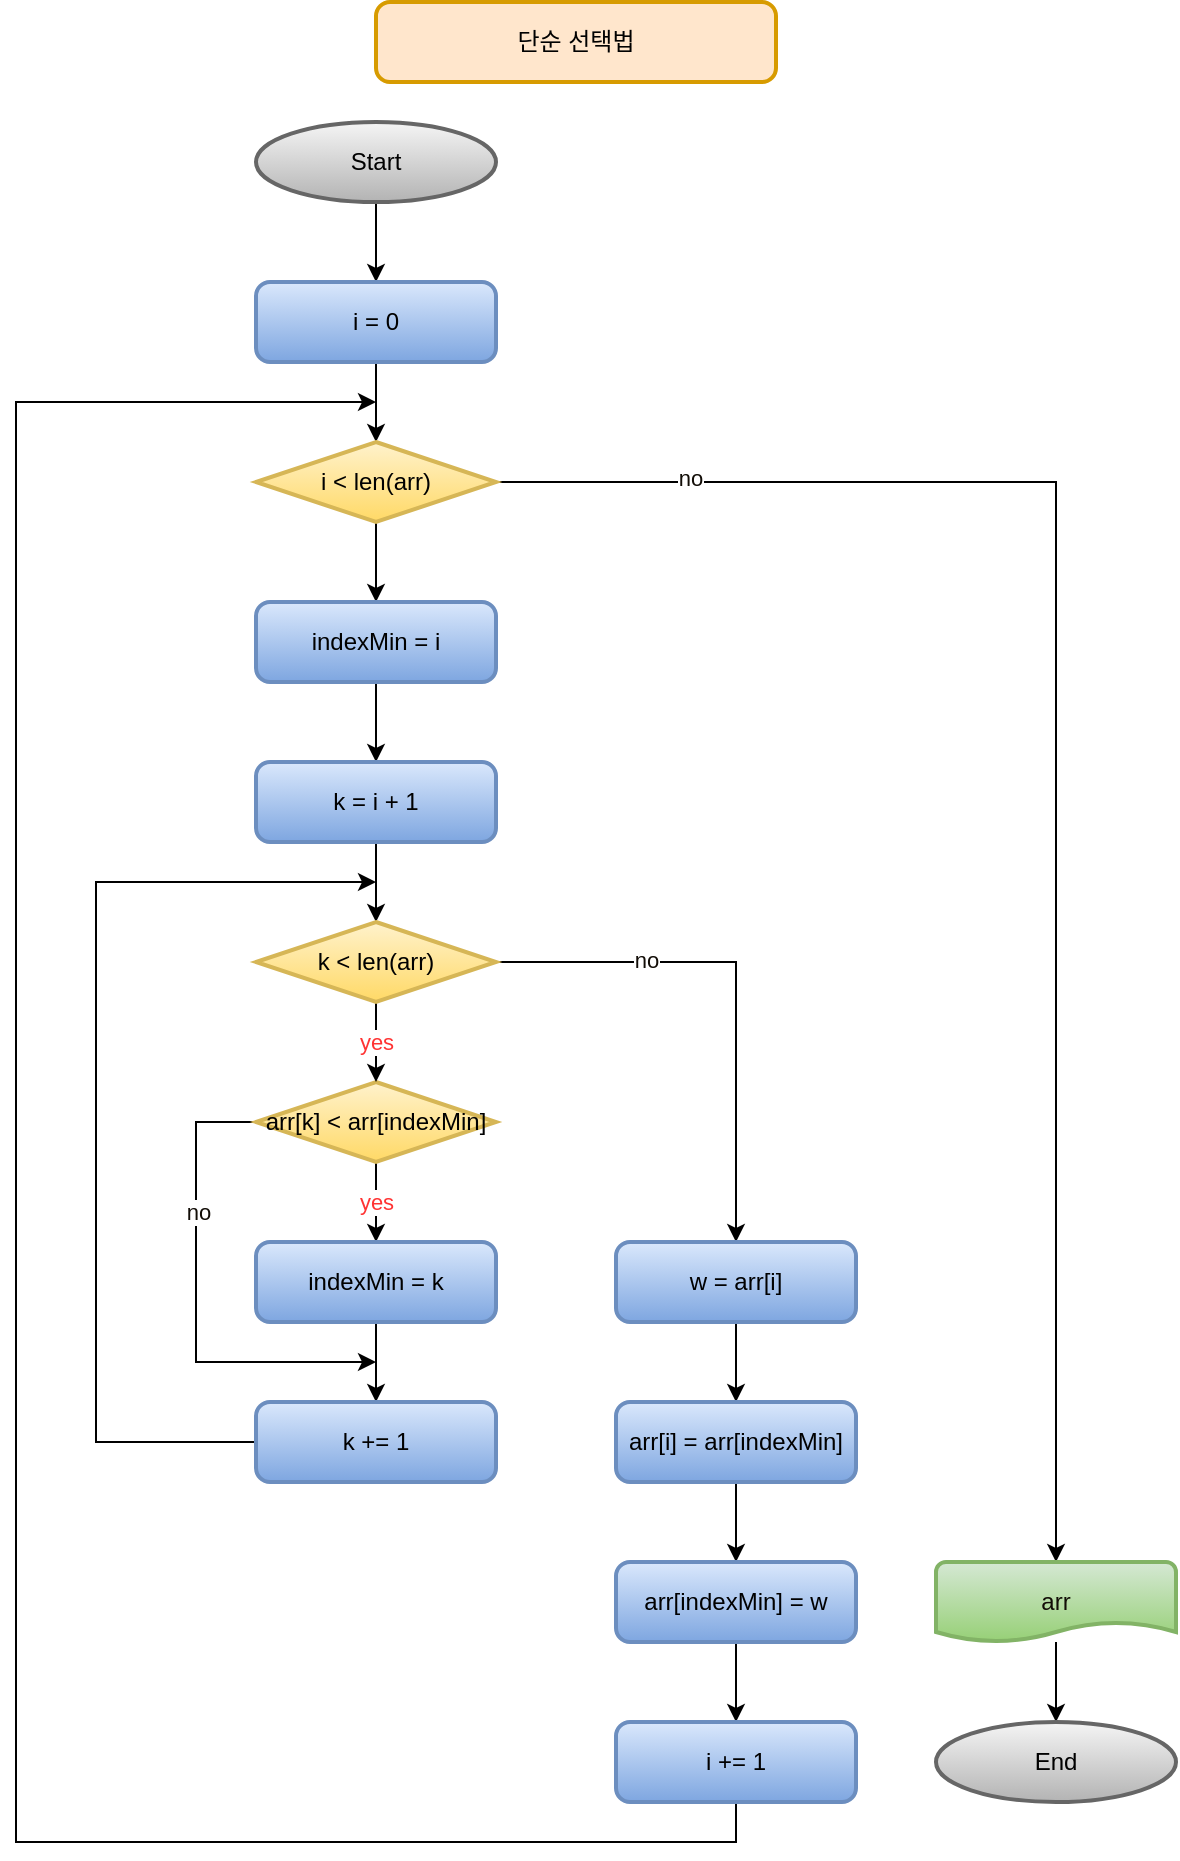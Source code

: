 <mxfile version="16.5.1" type="device"><diagram id="wstwjoouZgsZWlq6g0ra" name="페이지-1"><mxGraphModel dx="1038" dy="649" grid="1" gridSize="10" guides="1" tooltips="1" connect="1" arrows="1" fold="1" page="1" pageScale="1" pageWidth="827" pageHeight="1169" math="0" shadow="0"><root><mxCell id="0"/><mxCell id="1" parent="0"/><mxCell id="zkJUL7Xq7W9ptNPM-zfA-1" value="단순 선택법" style="rounded=1;whiteSpace=wrap;html=1;absoluteArcSize=1;arcSize=14;strokeWidth=2;fillColor=#ffe6cc;strokeColor=#d79b00;" vertex="1" parent="1"><mxGeometry x="320" y="20" width="200" height="40" as="geometry"/></mxCell><mxCell id="zkJUL7Xq7W9ptNPM-zfA-11" style="edgeStyle=orthogonalEdgeStyle;rounded=0;orthogonalLoop=1;jettySize=auto;html=1;entryX=0.5;entryY=0;entryDx=0;entryDy=0;" edge="1" parent="1" source="zkJUL7Xq7W9ptNPM-zfA-2" target="zkJUL7Xq7W9ptNPM-zfA-3"><mxGeometry relative="1" as="geometry"/></mxCell><mxCell id="zkJUL7Xq7W9ptNPM-zfA-2" value="Start" style="strokeWidth=2;html=1;shape=mxgraph.flowchart.start_2;whiteSpace=wrap;fillColor=#f5f5f5;gradientColor=#b3b3b3;strokeColor=#666666;" vertex="1" parent="1"><mxGeometry x="260" y="80" width="120" height="40" as="geometry"/></mxCell><mxCell id="zkJUL7Xq7W9ptNPM-zfA-12" style="edgeStyle=orthogonalEdgeStyle;rounded=0;orthogonalLoop=1;jettySize=auto;html=1;entryX=0.5;entryY=0;entryDx=0;entryDy=0;entryPerimeter=0;" edge="1" parent="1" source="zkJUL7Xq7W9ptNPM-zfA-3" target="zkJUL7Xq7W9ptNPM-zfA-4"><mxGeometry relative="1" as="geometry"/></mxCell><mxCell id="zkJUL7Xq7W9ptNPM-zfA-3" value="i = 0" style="rounded=1;whiteSpace=wrap;html=1;absoluteArcSize=1;arcSize=14;strokeWidth=2;fillColor=#dae8fc;gradientColor=#7ea6e0;strokeColor=#6c8ebf;" vertex="1" parent="1"><mxGeometry x="260" y="160" width="120" height="40" as="geometry"/></mxCell><mxCell id="zkJUL7Xq7W9ptNPM-zfA-13" style="edgeStyle=orthogonalEdgeStyle;rounded=0;orthogonalLoop=1;jettySize=auto;html=1;entryX=0.5;entryY=0;entryDx=0;entryDy=0;" edge="1" parent="1" source="zkJUL7Xq7W9ptNPM-zfA-4" target="zkJUL7Xq7W9ptNPM-zfA-5"><mxGeometry relative="1" as="geometry"/></mxCell><mxCell id="zkJUL7Xq7W9ptNPM-zfA-41" style="edgeStyle=orthogonalEdgeStyle;rounded=0;orthogonalLoop=1;jettySize=auto;html=1;entryX=0.5;entryY=0;entryDx=0;entryDy=0;entryPerimeter=0;fontColor=#120D07;" edge="1" parent="1" source="zkJUL7Xq7W9ptNPM-zfA-4" target="zkJUL7Xq7W9ptNPM-zfA-26"><mxGeometry relative="1" as="geometry"/></mxCell><mxCell id="zkJUL7Xq7W9ptNPM-zfA-42" value="no" style="edgeLabel;html=1;align=center;verticalAlign=middle;resizable=0;points=[];fontColor=#120D07;" vertex="1" connectable="0" parent="zkJUL7Xq7W9ptNPM-zfA-41"><mxGeometry x="-0.764" y="2" relative="1" as="geometry"><mxPoint as="offset"/></mxGeometry></mxCell><mxCell id="zkJUL7Xq7W9ptNPM-zfA-4" value="i &amp;lt; len(arr)" style="strokeWidth=2;html=1;shape=mxgraph.flowchart.decision;whiteSpace=wrap;fillColor=#fff2cc;gradientColor=#ffd966;strokeColor=#d6b656;" vertex="1" parent="1"><mxGeometry x="260" y="240" width="120" height="40" as="geometry"/></mxCell><mxCell id="zkJUL7Xq7W9ptNPM-zfA-14" style="edgeStyle=orthogonalEdgeStyle;rounded=0;orthogonalLoop=1;jettySize=auto;html=1;entryX=0.5;entryY=0;entryDx=0;entryDy=0;" edge="1" parent="1" source="zkJUL7Xq7W9ptNPM-zfA-5" target="zkJUL7Xq7W9ptNPM-zfA-9"><mxGeometry relative="1" as="geometry"/></mxCell><mxCell id="zkJUL7Xq7W9ptNPM-zfA-5" value="indexMin = i" style="rounded=1;whiteSpace=wrap;html=1;absoluteArcSize=1;arcSize=14;strokeWidth=2;fillColor=#dae8fc;gradientColor=#7ea6e0;strokeColor=#6c8ebf;" vertex="1" parent="1"><mxGeometry x="260" y="320" width="120" height="40" as="geometry"/></mxCell><mxCell id="zkJUL7Xq7W9ptNPM-zfA-24" value="yes" style="edgeStyle=orthogonalEdgeStyle;rounded=0;orthogonalLoop=1;jettySize=auto;html=1;entryX=0.5;entryY=0;entryDx=0;entryDy=0;fontColor=#FF3333;" edge="1" parent="1" source="zkJUL7Xq7W9ptNPM-zfA-6" target="zkJUL7Xq7W9ptNPM-zfA-10"><mxGeometry relative="1" as="geometry"/></mxCell><mxCell id="zkJUL7Xq7W9ptNPM-zfA-46" style="edgeStyle=orthogonalEdgeStyle;rounded=0;orthogonalLoop=1;jettySize=auto;html=1;fontColor=#120D07;" edge="1" parent="1" source="zkJUL7Xq7W9ptNPM-zfA-6"><mxGeometry relative="1" as="geometry"><mxPoint x="320" y="700" as="targetPoint"/><Array as="points"><mxPoint x="230" y="580"/><mxPoint x="230" y="700"/></Array></mxGeometry></mxCell><mxCell id="zkJUL7Xq7W9ptNPM-zfA-47" value="no" style="edgeLabel;html=1;align=center;verticalAlign=middle;resizable=0;points=[];fontColor=#120D07;" vertex="1" connectable="0" parent="zkJUL7Xq7W9ptNPM-zfA-46"><mxGeometry x="-0.378" y="1" relative="1" as="geometry"><mxPoint as="offset"/></mxGeometry></mxCell><mxCell id="zkJUL7Xq7W9ptNPM-zfA-6" value="arr[k] &amp;lt; arr[indexMin]" style="strokeWidth=2;html=1;shape=mxgraph.flowchart.decision;whiteSpace=wrap;fillColor=#fff2cc;gradientColor=#ffd966;strokeColor=#d6b656;" vertex="1" parent="1"><mxGeometry x="260" y="560" width="120" height="40" as="geometry"/></mxCell><mxCell id="zkJUL7Xq7W9ptNPM-zfA-19" style="edgeStyle=orthogonalEdgeStyle;rounded=0;orthogonalLoop=1;jettySize=auto;html=1;entryX=0.5;entryY=0;entryDx=0;entryDy=0;entryPerimeter=0;" edge="1" parent="1" source="zkJUL7Xq7W9ptNPM-zfA-9" target="zkJUL7Xq7W9ptNPM-zfA-18"><mxGeometry relative="1" as="geometry"/></mxCell><mxCell id="zkJUL7Xq7W9ptNPM-zfA-9" value="k = i + 1" style="rounded=1;whiteSpace=wrap;html=1;absoluteArcSize=1;arcSize=14;strokeWidth=2;fillColor=#dae8fc;gradientColor=#7ea6e0;strokeColor=#6c8ebf;" vertex="1" parent="1"><mxGeometry x="260" y="400" width="120" height="40" as="geometry"/></mxCell><mxCell id="zkJUL7Xq7W9ptNPM-zfA-21" style="edgeStyle=orthogonalEdgeStyle;rounded=0;orthogonalLoop=1;jettySize=auto;html=1;entryX=0.5;entryY=0;entryDx=0;entryDy=0;" edge="1" parent="1" source="zkJUL7Xq7W9ptNPM-zfA-10" target="zkJUL7Xq7W9ptNPM-zfA-17"><mxGeometry relative="1" as="geometry"/></mxCell><mxCell id="zkJUL7Xq7W9ptNPM-zfA-10" value="indexMin = k" style="rounded=1;whiteSpace=wrap;html=1;absoluteArcSize=1;arcSize=14;strokeWidth=2;fillColor=#dae8fc;gradientColor=#7ea6e0;strokeColor=#6c8ebf;" vertex="1" parent="1"><mxGeometry x="260" y="640" width="120" height="40" as="geometry"/></mxCell><mxCell id="zkJUL7Xq7W9ptNPM-zfA-32" style="edgeStyle=orthogonalEdgeStyle;rounded=0;orthogonalLoop=1;jettySize=auto;html=1;fontColor=#120D07;" edge="1" parent="1" source="zkJUL7Xq7W9ptNPM-zfA-17"><mxGeometry relative="1" as="geometry"><mxPoint x="320" y="460" as="targetPoint"/><Array as="points"><mxPoint x="180" y="740"/><mxPoint x="180" y="460"/></Array></mxGeometry></mxCell><mxCell id="zkJUL7Xq7W9ptNPM-zfA-17" value="k += 1" style="rounded=1;whiteSpace=wrap;html=1;absoluteArcSize=1;arcSize=14;strokeWidth=2;fillColor=#dae8fc;gradientColor=#7ea6e0;strokeColor=#6c8ebf;" vertex="1" parent="1"><mxGeometry x="260" y="720" width="120" height="40" as="geometry"/></mxCell><mxCell id="zkJUL7Xq7W9ptNPM-zfA-23" value="yes" style="edgeStyle=orthogonalEdgeStyle;rounded=0;orthogonalLoop=1;jettySize=auto;html=1;entryX=0.5;entryY=0;entryDx=0;entryDy=0;entryPerimeter=0;fontColor=#FF3333;" edge="1" parent="1" source="zkJUL7Xq7W9ptNPM-zfA-18" target="zkJUL7Xq7W9ptNPM-zfA-6"><mxGeometry relative="1" as="geometry"/></mxCell><mxCell id="zkJUL7Xq7W9ptNPM-zfA-43" style="edgeStyle=orthogonalEdgeStyle;rounded=0;orthogonalLoop=1;jettySize=auto;html=1;entryX=0.5;entryY=0;entryDx=0;entryDy=0;fontColor=#120D07;" edge="1" parent="1" source="zkJUL7Xq7W9ptNPM-zfA-18" target="zkJUL7Xq7W9ptNPM-zfA-31"><mxGeometry relative="1" as="geometry"/></mxCell><mxCell id="zkJUL7Xq7W9ptNPM-zfA-44" value="no" style="edgeLabel;html=1;align=center;verticalAlign=middle;resizable=0;points=[];fontColor=#120D07;" vertex="1" connectable="0" parent="zkJUL7Xq7W9ptNPM-zfA-43"><mxGeometry x="-0.425" y="1" relative="1" as="geometry"><mxPoint as="offset"/></mxGeometry></mxCell><mxCell id="zkJUL7Xq7W9ptNPM-zfA-18" value="k &amp;lt; len(arr)" style="strokeWidth=2;html=1;shape=mxgraph.flowchart.decision;whiteSpace=wrap;fillColor=#fff2cc;gradientColor=#ffd966;strokeColor=#d6b656;" vertex="1" parent="1"><mxGeometry x="260" y="480" width="120" height="40" as="geometry"/></mxCell><mxCell id="zkJUL7Xq7W9ptNPM-zfA-30" style="edgeStyle=orthogonalEdgeStyle;rounded=0;orthogonalLoop=1;jettySize=auto;html=1;fontColor=#120D07;" edge="1" parent="1" source="zkJUL7Xq7W9ptNPM-zfA-26" target="zkJUL7Xq7W9ptNPM-zfA-29"><mxGeometry relative="1" as="geometry"/></mxCell><mxCell id="zkJUL7Xq7W9ptNPM-zfA-26" value="&lt;font color=&quot;#120d07&quot;&gt;arr&lt;/font&gt;" style="strokeWidth=2;html=1;shape=mxgraph.flowchart.document2;whiteSpace=wrap;size=0.25;fillColor=#d5e8d4;gradientColor=#97d077;strokeColor=#82b366;" vertex="1" parent="1"><mxGeometry x="600" y="800" width="120" height="40" as="geometry"/></mxCell><mxCell id="zkJUL7Xq7W9ptNPM-zfA-29" value="End" style="strokeWidth=2;html=1;shape=mxgraph.flowchart.start_2;whiteSpace=wrap;fillColor=#f5f5f5;gradientColor=#b3b3b3;strokeColor=#666666;" vertex="1" parent="1"><mxGeometry x="600" y="880" width="120" height="40" as="geometry"/></mxCell><mxCell id="zkJUL7Xq7W9ptNPM-zfA-37" style="edgeStyle=orthogonalEdgeStyle;rounded=0;orthogonalLoop=1;jettySize=auto;html=1;entryX=0.5;entryY=0;entryDx=0;entryDy=0;fontColor=#120D07;" edge="1" parent="1" source="zkJUL7Xq7W9ptNPM-zfA-31" target="zkJUL7Xq7W9ptNPM-zfA-33"><mxGeometry relative="1" as="geometry"/></mxCell><mxCell id="zkJUL7Xq7W9ptNPM-zfA-31" value="w = arr[i]" style="rounded=1;whiteSpace=wrap;html=1;absoluteArcSize=1;arcSize=14;strokeWidth=2;fillColor=#dae8fc;gradientColor=#7ea6e0;strokeColor=#6c8ebf;" vertex="1" parent="1"><mxGeometry x="440" y="640" width="120" height="40" as="geometry"/></mxCell><mxCell id="zkJUL7Xq7W9ptNPM-zfA-38" style="edgeStyle=orthogonalEdgeStyle;rounded=0;orthogonalLoop=1;jettySize=auto;html=1;entryX=0.5;entryY=0;entryDx=0;entryDy=0;fontColor=#120D07;" edge="1" parent="1" source="zkJUL7Xq7W9ptNPM-zfA-33" target="zkJUL7Xq7W9ptNPM-zfA-34"><mxGeometry relative="1" as="geometry"/></mxCell><mxCell id="zkJUL7Xq7W9ptNPM-zfA-33" value="arr[i] = arr[indexMin]" style="rounded=1;whiteSpace=wrap;html=1;absoluteArcSize=1;arcSize=14;strokeWidth=2;fillColor=#dae8fc;gradientColor=#7ea6e0;strokeColor=#6c8ebf;" vertex="1" parent="1"><mxGeometry x="440" y="720" width="120" height="40" as="geometry"/></mxCell><mxCell id="zkJUL7Xq7W9ptNPM-zfA-39" style="edgeStyle=orthogonalEdgeStyle;rounded=0;orthogonalLoop=1;jettySize=auto;html=1;entryX=0.5;entryY=0;entryDx=0;entryDy=0;fontColor=#120D07;" edge="1" parent="1" source="zkJUL7Xq7W9ptNPM-zfA-34" target="zkJUL7Xq7W9ptNPM-zfA-35"><mxGeometry relative="1" as="geometry"/></mxCell><mxCell id="zkJUL7Xq7W9ptNPM-zfA-34" value="arr[indexMin] = w" style="rounded=1;whiteSpace=wrap;html=1;absoluteArcSize=1;arcSize=14;strokeWidth=2;fillColor=#dae8fc;gradientColor=#7ea6e0;strokeColor=#6c8ebf;" vertex="1" parent="1"><mxGeometry x="440" y="800" width="120" height="40" as="geometry"/></mxCell><mxCell id="zkJUL7Xq7W9ptNPM-zfA-40" style="edgeStyle=orthogonalEdgeStyle;rounded=0;orthogonalLoop=1;jettySize=auto;html=1;fontColor=#120D07;" edge="1" parent="1" source="zkJUL7Xq7W9ptNPM-zfA-35"><mxGeometry relative="1" as="geometry"><mxPoint x="320" y="220" as="targetPoint"/><Array as="points"><mxPoint x="500" y="940"/><mxPoint x="140" y="940"/><mxPoint x="140" y="220"/></Array></mxGeometry></mxCell><mxCell id="zkJUL7Xq7W9ptNPM-zfA-35" value="i += 1" style="rounded=1;whiteSpace=wrap;html=1;absoluteArcSize=1;arcSize=14;strokeWidth=2;fillColor=#dae8fc;gradientColor=#7ea6e0;strokeColor=#6c8ebf;" vertex="1" parent="1"><mxGeometry x="440" y="880" width="120" height="40" as="geometry"/></mxCell></root></mxGraphModel></diagram></mxfile>